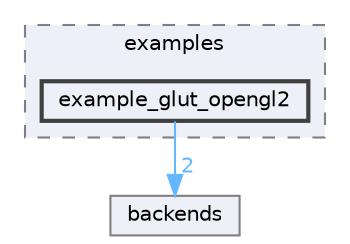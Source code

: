 digraph "runtime/imgui/examples/example_glut_opengl2"
{
 // LATEX_PDF_SIZE
  bgcolor="transparent";
  edge [fontname=Helvetica,fontsize=10,labelfontname=Helvetica,labelfontsize=10];
  node [fontname=Helvetica,fontsize=10,shape=box,height=0.2,width=0.4];
  compound=true
  subgraph clusterdir_ab944393f9802f1f645e8d187873bf1b {
    graph [ bgcolor="#edf0f7", pencolor="grey50", label="examples", fontname=Helvetica,fontsize=10 style="filled,dashed", URL="dir_ab944393f9802f1f645e8d187873bf1b.html",tooltip=""]
  dir_0c84d563fc36276089effbcc02b20536 [label="example_glut_opengl2", fillcolor="#edf0f7", color="grey25", style="filled,bold", URL="dir_0c84d563fc36276089effbcc02b20536.html",tooltip=""];
  }
  dir_248c6eab834282c3fd2db1e6009aeb27 [label="backends", fillcolor="#edf0f7", color="grey50", style="filled", URL="dir_248c6eab834282c3fd2db1e6009aeb27.html",tooltip=""];
  dir_0c84d563fc36276089effbcc02b20536->dir_248c6eab834282c3fd2db1e6009aeb27 [headlabel="2", labeldistance=1.5 headhref="dir_000050_000007.html" href="dir_000050_000007.html" color="steelblue1" fontcolor="steelblue1"];
}
